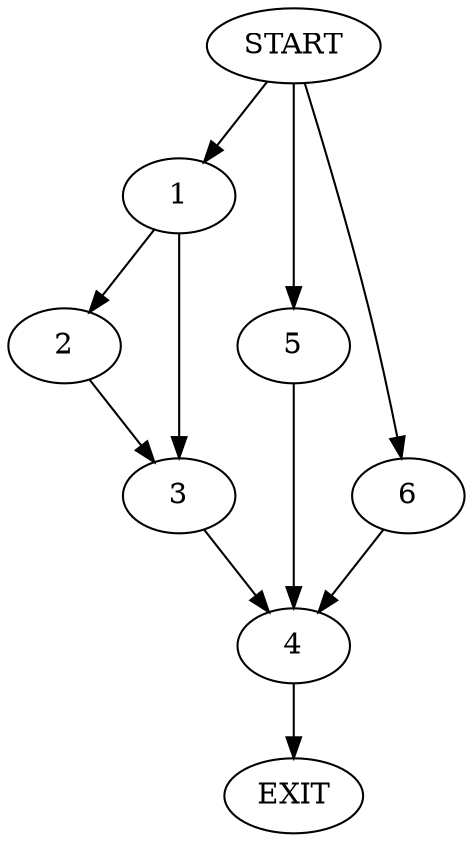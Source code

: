 digraph {
0 [label="START"]
7 [label="EXIT"]
0 -> 1
1 -> 2
1 -> 3
2 -> 3
3 -> 4
4 -> 7
0 -> 5
5 -> 4
0 -> 6
6 -> 4
}
